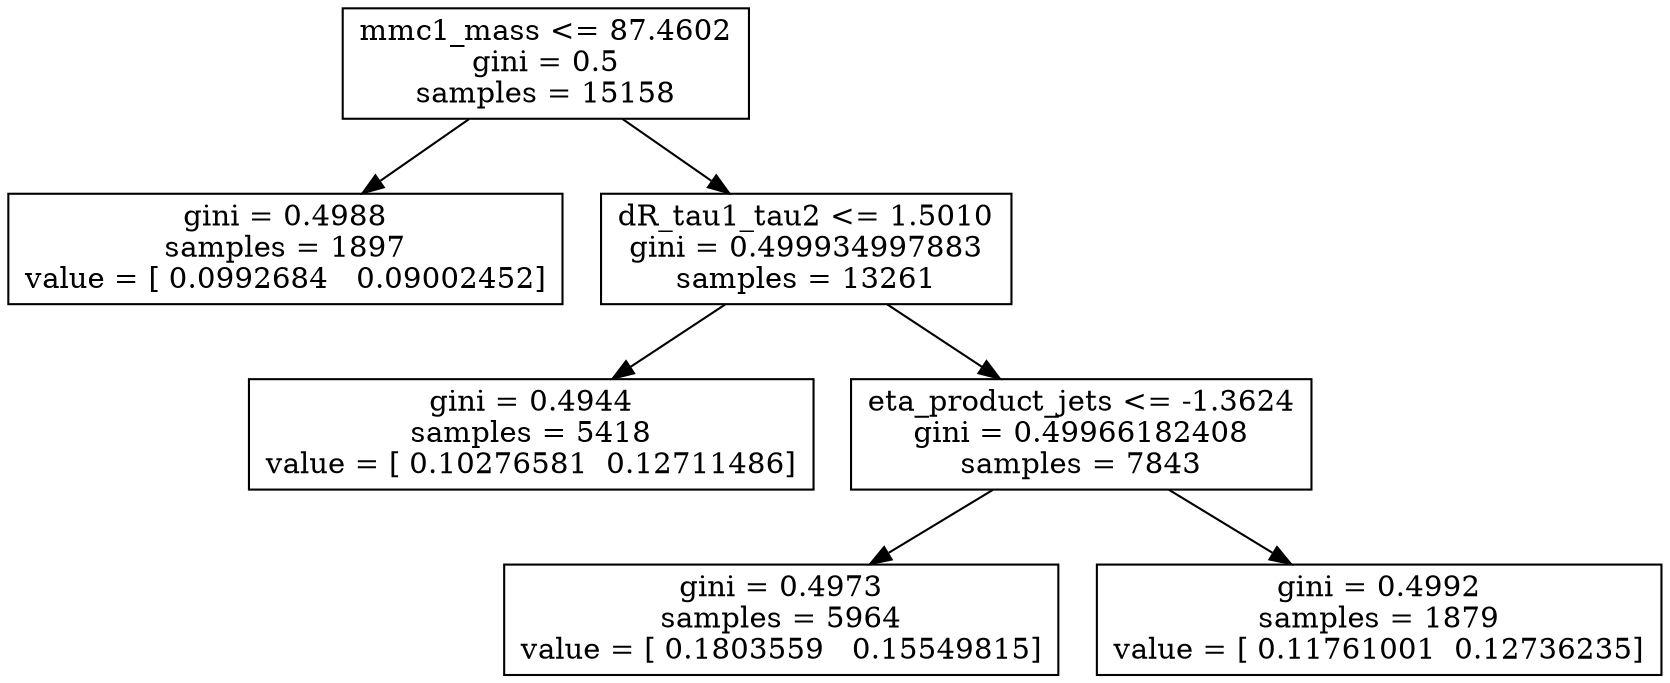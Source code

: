 digraph Tree {
0 [label="mmc1_mass <= 87.4602\ngini = 0.5\nsamples = 15158", shape="box"] ;
1 [label="gini = 0.4988\nsamples = 1897\nvalue = [ 0.0992684   0.09002452]", shape="box"] ;
0 -> 1 ;
2 [label="dR_tau1_tau2 <= 1.5010\ngini = 0.499934997883\nsamples = 13261", shape="box"] ;
0 -> 2 ;
3 [label="gini = 0.4944\nsamples = 5418\nvalue = [ 0.10276581  0.12711486]", shape="box"] ;
2 -> 3 ;
4 [label="eta_product_jets <= -1.3624\ngini = 0.49966182408\nsamples = 7843", shape="box"] ;
2 -> 4 ;
5 [label="gini = 0.4973\nsamples = 5964\nvalue = [ 0.1803559   0.15549815]", shape="box"] ;
4 -> 5 ;
6 [label="gini = 0.4992\nsamples = 1879\nvalue = [ 0.11761001  0.12736235]", shape="box"] ;
4 -> 6 ;
}